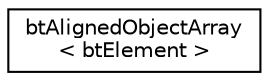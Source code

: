 digraph "Graphical Class Hierarchy"
{
  edge [fontname="Helvetica",fontsize="10",labelfontname="Helvetica",labelfontsize="10"];
  node [fontname="Helvetica",fontsize="10",shape=record];
  rankdir="LR";
  Node1 [label="btAlignedObjectArray\l\< btElement \>",height=0.2,width=0.4,color="black", fillcolor="white", style="filled",URL="$classbt_aligned_object_array.html"];
}
